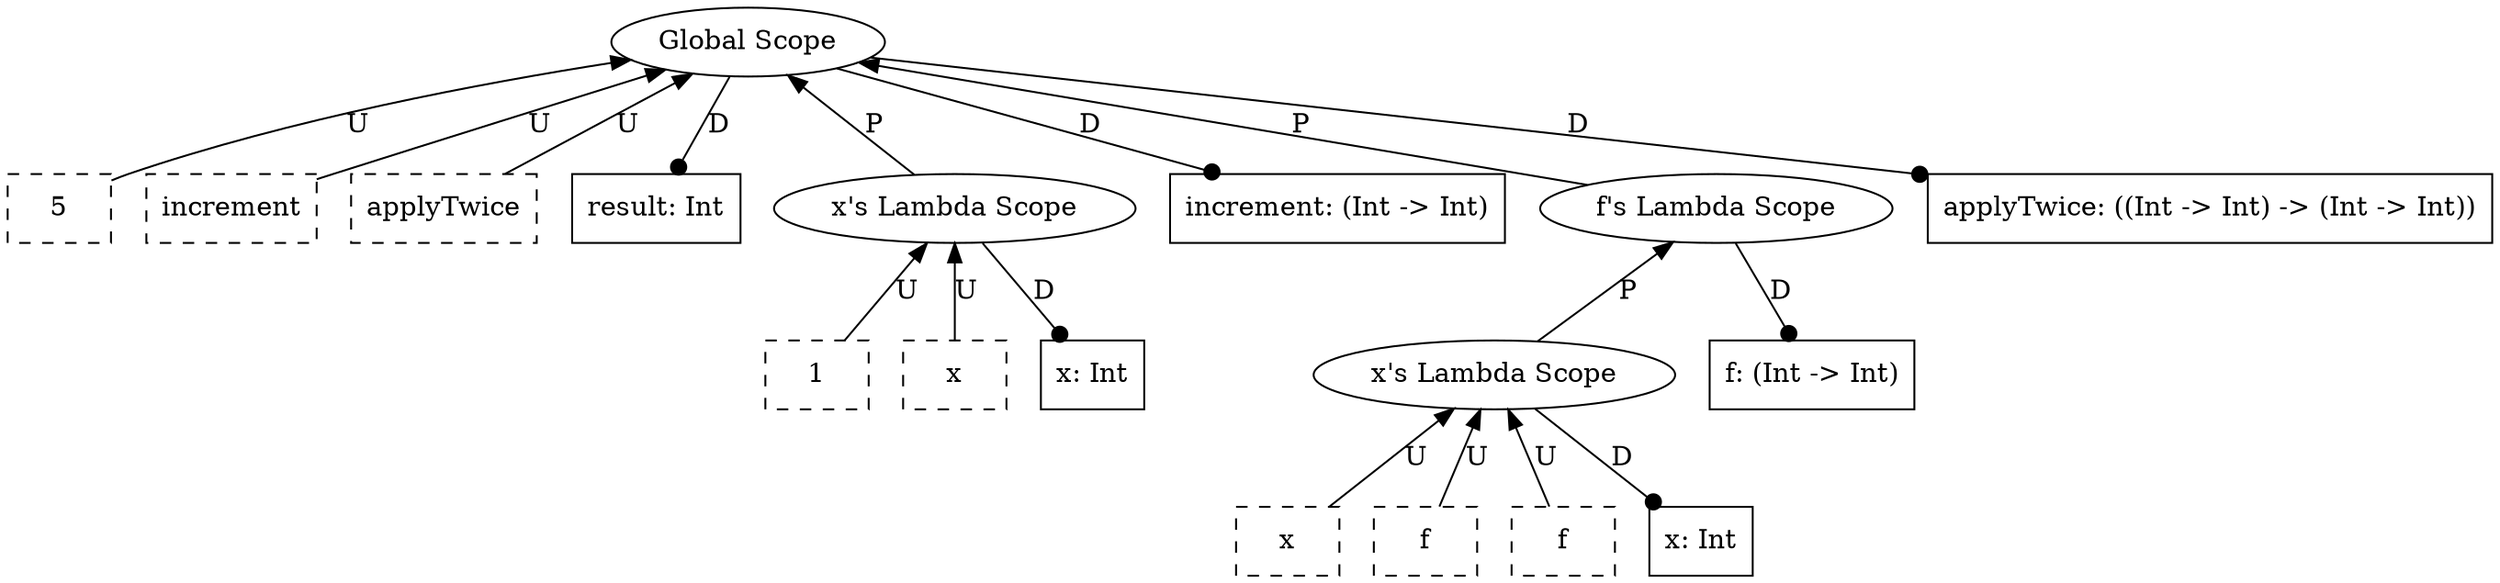 graph {
    17 [label=5
       ,shape=box
       ,style=dashed];
    16 [label=increment
       ,shape=box
       ,style=dashed];
    15 [label=applyTwice
       ,shape=box
       ,style=dashed];
    14 [label="result: Int"
       ,shape=box];
    13 [label=1
       ,shape=box
       ,style=dashed];
    12 [label=x
       ,shape=box
       ,style=dashed];
    11 [label="x: Int",shape=box];
    10 [label="x's Lambda Scope"
       ,shape=ellipse];
    9 [label="increment: (Int -> Int)"
      ,shape=box];
    8 [label=x
      ,shape=box
      ,style=dashed];
    7 [label=f
      ,shape=box
      ,style=dashed];
    6 [label=f
      ,shape=box
      ,style=dashed];
    5 [label="x: Int",shape=box];
    4 [label="x's Lambda Scope"
      ,shape=ellipse];
    3 [label="f: (Int -> Int)"
      ,shape=box];
    2 [label="f's Lambda Scope"
      ,shape=ellipse];
    1 [label="applyTwice: ((Int -> Int) -> (Int -> Int))"
      ,shape=box];
    0 [label="Global Scope"
      ,shape=ellipse];
    0 -- 17 [label=U,dir=back];
    0 -- 16 [label=U,dir=back];
    0 -- 15 [label=U,dir=back];
    0 -- 14 [label=D
            ,dir=forward
            ,arrowhead=dot];
    10 -- 13 [label=U,dir=back];
    10 -- 12 [label=U,dir=back];
    10 -- 11 [label=D
             ,dir=forward
             ,arrowhead=dot];
    0 -- 10 [label=P,dir=back];
    0 -- 9 [label=D
           ,dir=forward
           ,arrowhead=dot];
    4 -- 8 [label=U,dir=back];
    4 -- 7 [label=U,dir=back];
    4 -- 6 [label=U,dir=back];
    4 -- 5 [label=D
           ,dir=forward
           ,arrowhead=dot];
    2 -- 4 [label=P,dir=back];
    2 -- 3 [label=D
           ,dir=forward
           ,arrowhead=dot];
    0 -- 2 [label=P,dir=back];
    0 -- 1 [label=D
           ,dir=forward
           ,arrowhead=dot];
}
